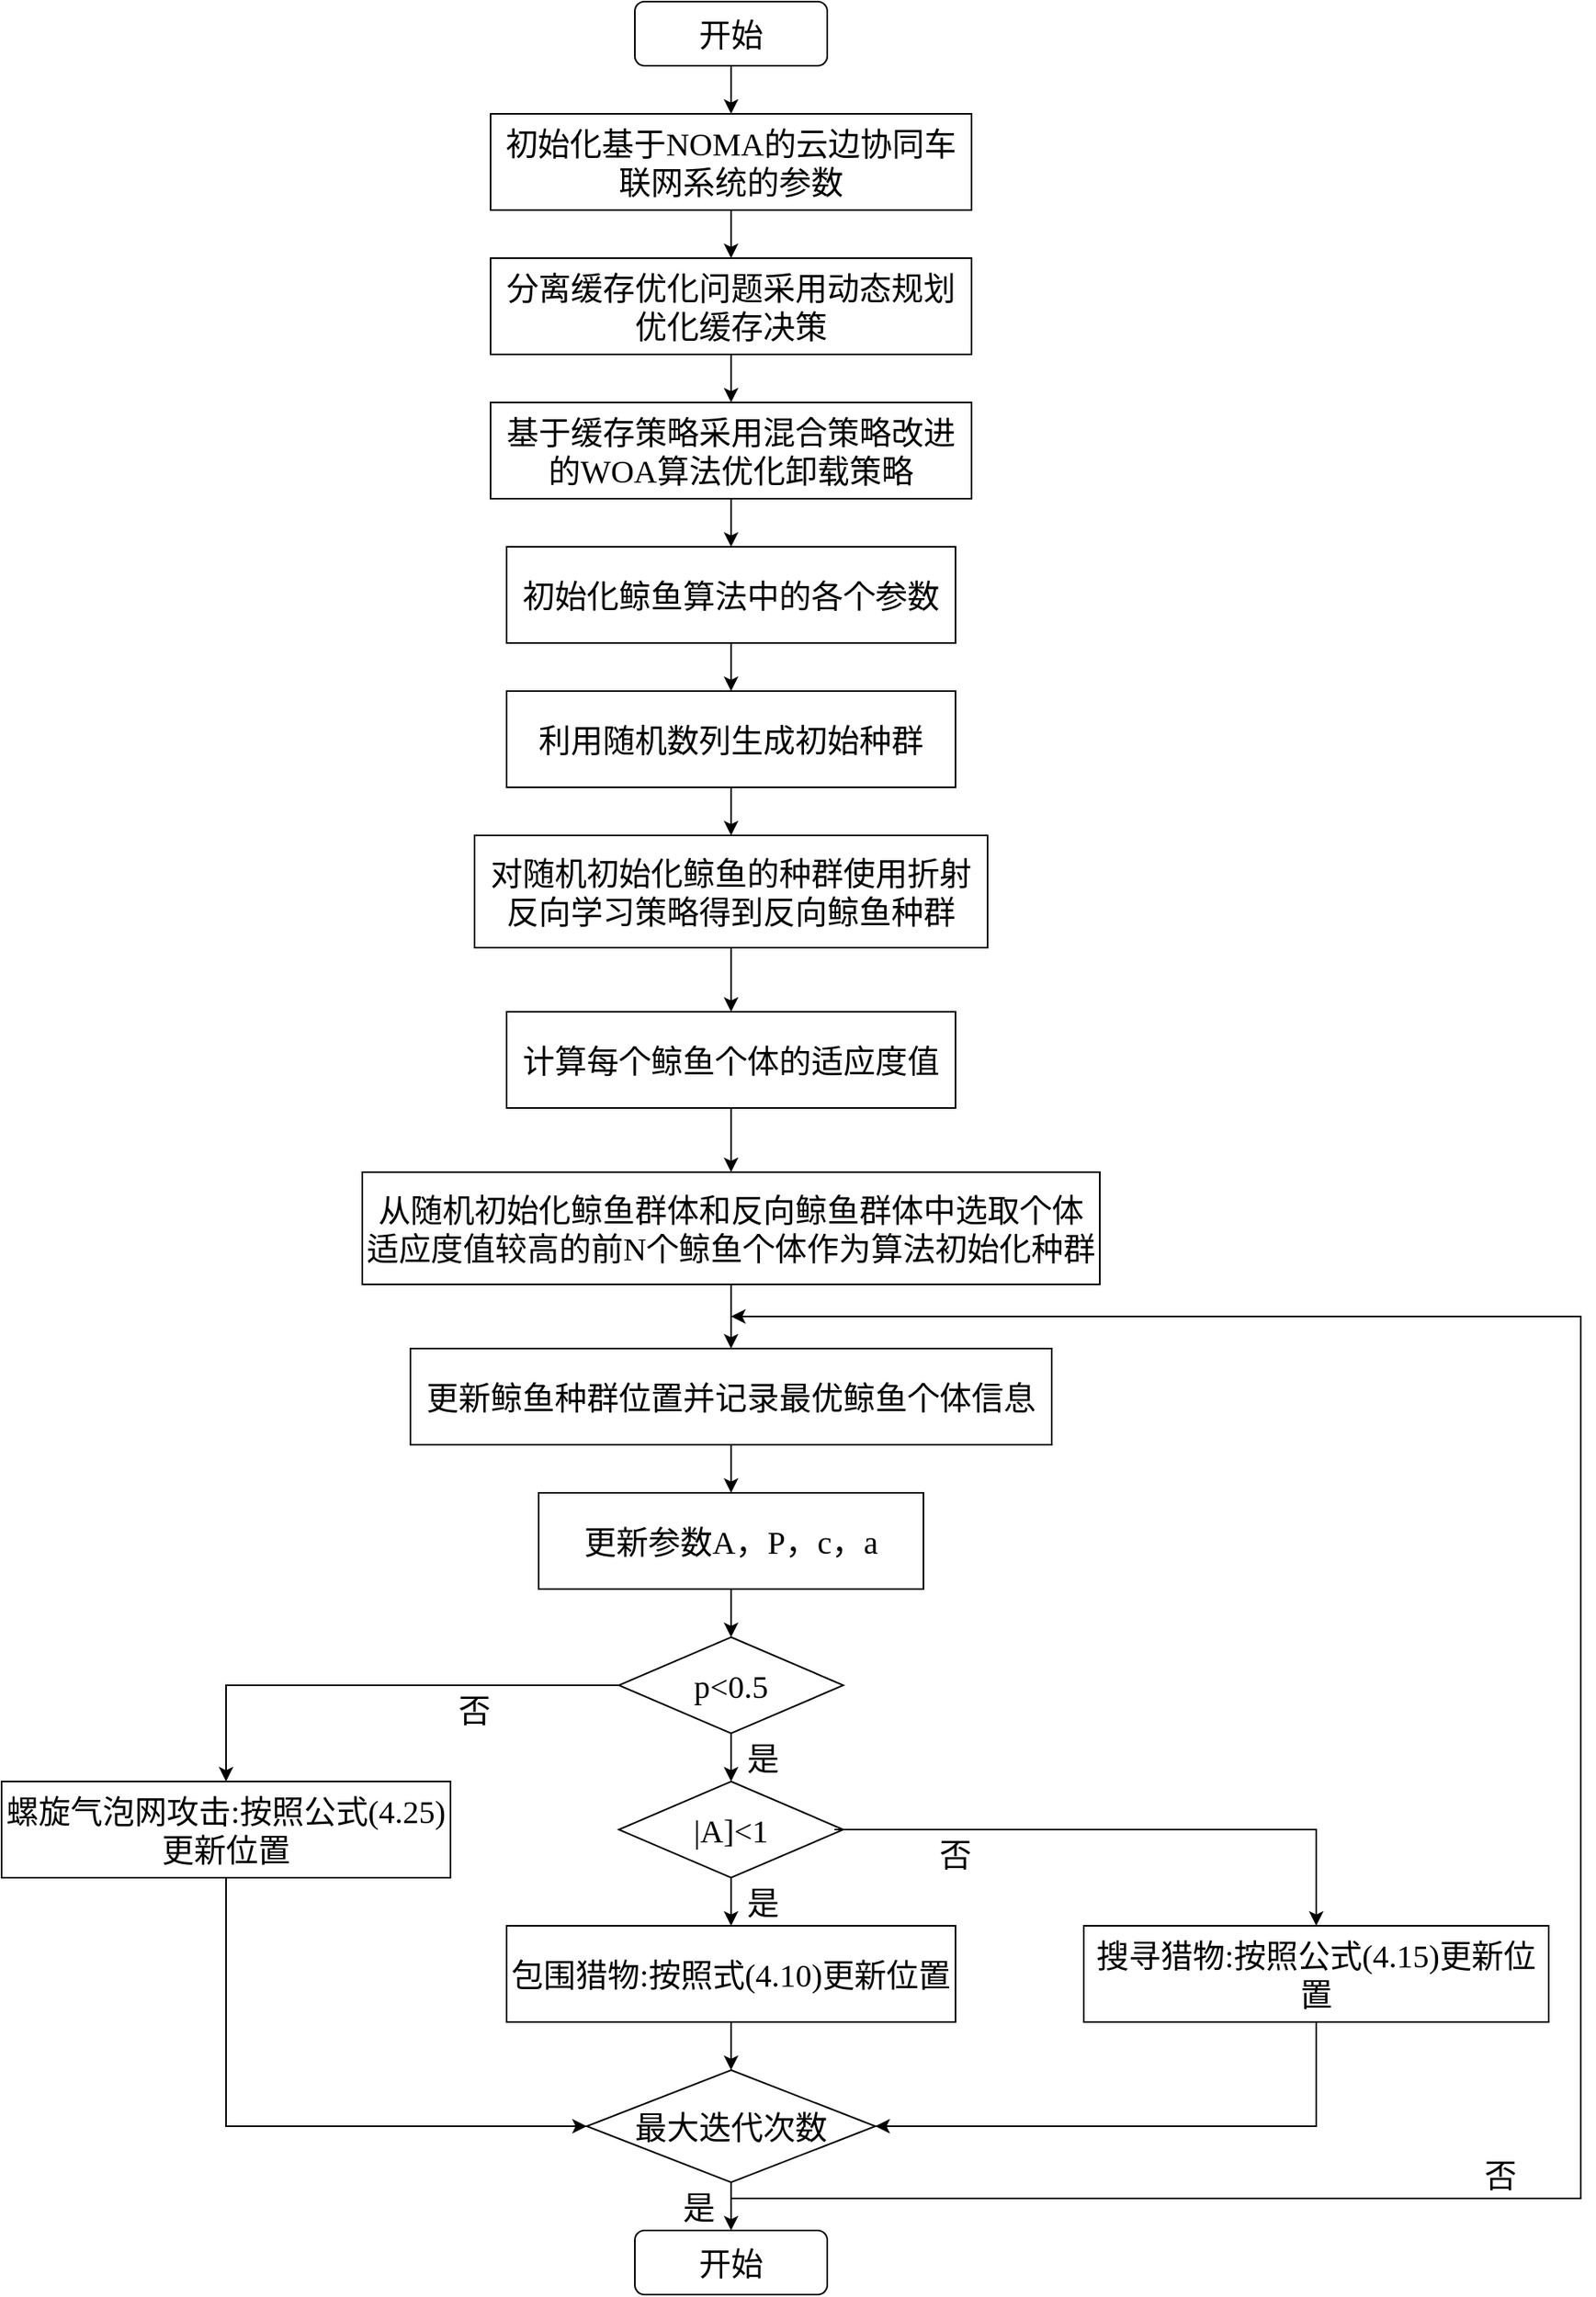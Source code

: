 <mxfile version="26.2.9">
  <diagram name="第 1 页" id="wU-X7JaxsdOvZIsjRF7p">
    <mxGraphModel dx="1215" dy="730" grid="1" gridSize="10" guides="1" tooltips="1" connect="1" arrows="1" fold="1" page="1" pageScale="1" pageWidth="1010" pageHeight="1450" math="0" shadow="0">
      <root>
        <mxCell id="0" />
        <mxCell id="1" parent="0" />
        <mxCell id="o_MQlFLdlcNvu8LTCIbA-27" value="" style="edgeStyle=orthogonalEdgeStyle;rounded=0;orthogonalLoop=1;jettySize=auto;html=1;fontFamily=Verdana;fontSize=18;" parent="1" source="o_MQlFLdlcNvu8LTCIbA-28" target="o_MQlFLdlcNvu8LTCIbA-30" edge="1">
          <mxGeometry relative="1" as="geometry" />
        </mxCell>
        <mxCell id="o_MQlFLdlcNvu8LTCIbA-28" value="&lt;font style=&quot;vertical-align: inherit;&quot;&gt;&lt;font style=&quot;vertical-align: inherit;&quot;&gt;开始&lt;/font&gt;&lt;/font&gt;" style="rounded=1;whiteSpace=wrap;html=1;fontSize=20;glass=0;strokeWidth=1;shadow=0;fontFamily=宋体;" parent="1" vertex="1">
          <mxGeometry x="405" y="10" width="120" height="40" as="geometry" />
        </mxCell>
        <mxCell id="o_MQlFLdlcNvu8LTCIbA-29" value="" style="edgeStyle=orthogonalEdgeStyle;rounded=0;orthogonalLoop=1;jettySize=auto;html=1;fontFamily=Verdana;fontSize=18;" parent="1" source="o_MQlFLdlcNvu8LTCIbA-30" target="o_MQlFLdlcNvu8LTCIbA-32" edge="1">
          <mxGeometry relative="1" as="geometry" />
        </mxCell>
        <mxCell id="o_MQlFLdlcNvu8LTCIbA-30" value="&lt;font style=&quot;vertical-align: inherit;&quot;&gt;&lt;font style=&quot;vertical-align: inherit;&quot;&gt;初始化基于&lt;/font&gt;&lt;font face=&quot;Times New Roman&quot; style=&quot;vertical-align: inherit;&quot;&gt;NOMA&lt;/font&gt;&lt;font style=&quot;vertical-align: inherit;&quot;&gt;的云边协同车联网系统的参数&lt;/font&gt;&lt;/font&gt;" style="rounded=0;whiteSpace=wrap;html=1;fontFamily=宋体;fontSize=20;" parent="1" vertex="1">
          <mxGeometry x="315" y="80" width="300" height="60" as="geometry" />
        </mxCell>
        <mxCell id="o_MQlFLdlcNvu8LTCIbA-31" value="" style="edgeStyle=orthogonalEdgeStyle;rounded=0;orthogonalLoop=1;jettySize=auto;html=1;fontFamily=Verdana;fontSize=18;" parent="1" source="o_MQlFLdlcNvu8LTCIbA-32" target="o_MQlFLdlcNvu8LTCIbA-34" edge="1">
          <mxGeometry relative="1" as="geometry" />
        </mxCell>
        <mxCell id="o_MQlFLdlcNvu8LTCIbA-32" value="&lt;font style=&quot;vertical-align: inherit;&quot;&gt;&lt;font style=&quot;vertical-align: inherit;&quot;&gt;分离缓存优化问题采用动态规划优化缓存决策&lt;/font&gt;&lt;/font&gt;" style="rounded=0;whiteSpace=wrap;html=1;fontFamily=宋体;fontSize=20;" parent="1" vertex="1">
          <mxGeometry x="315" y="170" width="300" height="60" as="geometry" />
        </mxCell>
        <mxCell id="o_MQlFLdlcNvu8LTCIbA-33" value="" style="edgeStyle=orthogonalEdgeStyle;rounded=0;orthogonalLoop=1;jettySize=auto;html=1;fontFamily=Verdana;fontSize=18;" parent="1" source="o_MQlFLdlcNvu8LTCIbA-34" target="o_MQlFLdlcNvu8LTCIbA-36" edge="1">
          <mxGeometry relative="1" as="geometry" />
        </mxCell>
        <mxCell id="o_MQlFLdlcNvu8LTCIbA-34" value="&lt;font style=&quot;vertical-align: inherit;&quot;&gt;&lt;font style=&quot;vertical-align: inherit;&quot;&gt;基于缓存策略采用&lt;font face=&quot;宋体&quot;&gt;混合策略改进的&lt;/font&gt;&lt;font face=&quot;Times New Roman&quot;&gt;WOA&lt;/font&gt;&lt;font face=&quot;宋体&quot;&gt;算法&lt;/font&gt;优化卸载策略&lt;/font&gt;&lt;/font&gt;" style="rounded=0;whiteSpace=wrap;html=1;fontFamily=宋体;fontSize=20;" parent="1" vertex="1">
          <mxGeometry x="315" y="260" width="300" height="60" as="geometry" />
        </mxCell>
        <mxCell id="o_MQlFLdlcNvu8LTCIbA-35" value="" style="edgeStyle=orthogonalEdgeStyle;rounded=0;orthogonalLoop=1;jettySize=auto;html=1;fontFamily=Verdana;fontSize=18;" parent="1" source="o_MQlFLdlcNvu8LTCIbA-36" target="o_MQlFLdlcNvu8LTCIbA-38" edge="1">
          <mxGeometry relative="1" as="geometry" />
        </mxCell>
        <mxCell id="o_MQlFLdlcNvu8LTCIbA-36" value="&lt;font style=&quot;vertical-align: inherit;&quot;&gt;&lt;font style=&quot;vertical-align: inherit;&quot;&gt;初始化鲸鱼算法中的各个参数&lt;/font&gt;&lt;/font&gt;" style="rounded=0;whiteSpace=wrap;html=1;fontFamily=宋体;fontSize=20;" parent="1" vertex="1">
          <mxGeometry x="325" y="350" width="280" height="60" as="geometry" />
        </mxCell>
        <mxCell id="o_MQlFLdlcNvu8LTCIbA-37" value="" style="edgeStyle=orthogonalEdgeStyle;rounded=0;orthogonalLoop=1;jettySize=auto;html=1;fontFamily=Verdana;fontSize=18;" parent="1" source="o_MQlFLdlcNvu8LTCIbA-38" target="o_MQlFLdlcNvu8LTCIbA-40" edge="1">
          <mxGeometry relative="1" as="geometry" />
        </mxCell>
        <mxCell id="o_MQlFLdlcNvu8LTCIbA-38" value="&lt;font style=&quot;vertical-align: inherit;&quot;&gt;&lt;font style=&quot;vertical-align: inherit;&quot;&gt;利用随机数列生成初始种群&lt;/font&gt;&lt;/font&gt;" style="rounded=0;whiteSpace=wrap;html=1;fontFamily=宋体;fontSize=20;" parent="1" vertex="1">
          <mxGeometry x="325" y="440" width="280" height="60" as="geometry" />
        </mxCell>
        <mxCell id="o_MQlFLdlcNvu8LTCIbA-39" value="" style="edgeStyle=orthogonalEdgeStyle;rounded=0;orthogonalLoop=1;jettySize=auto;html=1;fontFamily=Verdana;fontSize=18;" parent="1" source="o_MQlFLdlcNvu8LTCIbA-40" target="o_MQlFLdlcNvu8LTCIbA-42" edge="1">
          <mxGeometry relative="1" as="geometry" />
        </mxCell>
        <mxCell id="o_MQlFLdlcNvu8LTCIbA-40" value="&lt;font style=&quot;vertical-align: inherit;&quot;&gt;&lt;font style=&quot;vertical-align: inherit;&quot;&gt;对随机初始化鲸鱼的种群使用折射反向学习策略得到反向鲸鱼种群&lt;/font&gt;&lt;/font&gt;" style="rounded=0;whiteSpace=wrap;html=1;fontFamily=宋体;fontSize=20;" parent="1" vertex="1">
          <mxGeometry x="305" y="530" width="320" height="70" as="geometry" />
        </mxCell>
        <mxCell id="o_MQlFLdlcNvu8LTCIbA-41" value="" style="edgeStyle=orthogonalEdgeStyle;rounded=0;orthogonalLoop=1;jettySize=auto;html=1;fontFamily=Verdana;fontSize=18;" parent="1" source="o_MQlFLdlcNvu8LTCIbA-42" target="o_MQlFLdlcNvu8LTCIbA-44" edge="1">
          <mxGeometry relative="1" as="geometry" />
        </mxCell>
        <mxCell id="o_MQlFLdlcNvu8LTCIbA-42" value="&lt;font style=&quot;vertical-align: inherit;&quot;&gt;&lt;font style=&quot;vertical-align: inherit;&quot;&gt;计算每个鲸鱼个体的适应度值&lt;/font&gt;&lt;/font&gt;" style="rounded=0;whiteSpace=wrap;html=1;fontFamily=宋体;fontSize=20;" parent="1" vertex="1">
          <mxGeometry x="325" y="640" width="280" height="60" as="geometry" />
        </mxCell>
        <mxCell id="o_MQlFLdlcNvu8LTCIbA-43" value="" style="edgeStyle=orthogonalEdgeStyle;rounded=0;orthogonalLoop=1;jettySize=auto;html=1;fontFamily=Verdana;fontSize=18;" parent="1" source="o_MQlFLdlcNvu8LTCIbA-44" target="o_MQlFLdlcNvu8LTCIbA-46" edge="1">
          <mxGeometry relative="1" as="geometry" />
        </mxCell>
        <mxCell id="o_MQlFLdlcNvu8LTCIbA-44" value="&lt;font style=&quot;vertical-align: inherit;&quot;&gt;&lt;font style=&quot;vertical-align: inherit;&quot;&gt;&lt;font style=&quot;vertical-align: inherit;&quot;&gt;&lt;font style=&quot;vertical-align: inherit;&quot;&gt;从随机初始化鲸鱼群体和反向鲸鱼群体中选取个体适应度值较高的前&lt;/font&gt;&lt;/font&gt;&lt;font face=&quot;Times New Roman&quot;&gt;&lt;font style=&quot;vertical-align: inherit;&quot;&gt;&lt;font style=&quot;vertical-align: inherit;&quot;&gt;N&lt;/font&gt;&lt;/font&gt;&lt;/font&gt;&lt;font style=&quot;vertical-align: inherit;&quot;&gt;&lt;font style=&quot;vertical-align: inherit;&quot;&gt;个鲸鱼个体作为算法初始化种群&lt;/font&gt;&lt;/font&gt;&lt;/font&gt;&lt;/font&gt;" style="rounded=0;whiteSpace=wrap;html=1;fontFamily=宋体;fontSize=20;" parent="1" vertex="1">
          <mxGeometry x="235" y="740" width="460" height="70" as="geometry" />
        </mxCell>
        <mxCell id="tspWL6LLkXULz-4tdyGN-4" value="" style="edgeStyle=orthogonalEdgeStyle;rounded=0;orthogonalLoop=1;jettySize=auto;html=1;" parent="1" source="o_MQlFLdlcNvu8LTCIbA-46" target="tspWL6LLkXULz-4tdyGN-1" edge="1">
          <mxGeometry relative="1" as="geometry" />
        </mxCell>
        <mxCell id="o_MQlFLdlcNvu8LTCIbA-46" value="&lt;font style=&quot;vertical-align: inherit;&quot;&gt;&lt;font style=&quot;vertical-align: inherit;&quot;&gt;更新鲸鱼种群位置并记录最优鲸鱼个体信息&lt;/font&gt;&lt;/font&gt;" style="rounded=0;whiteSpace=wrap;html=1;fontFamily=宋体;fontSize=20;" parent="1" vertex="1">
          <mxGeometry x="265" y="850" width="400" height="60" as="geometry" />
        </mxCell>
        <mxCell id="tspWL6LLkXULz-4tdyGN-6" value="" style="edgeStyle=orthogonalEdgeStyle;rounded=0;orthogonalLoop=1;jettySize=auto;html=1;" parent="1" source="tspWL6LLkXULz-4tdyGN-1" target="tspWL6LLkXULz-4tdyGN-5" edge="1">
          <mxGeometry relative="1" as="geometry" />
        </mxCell>
        <mxCell id="tspWL6LLkXULz-4tdyGN-1" value="&lt;font style=&quot;vertical-align: inherit;&quot;&gt;&lt;font face=&quot;宋体&quot; style=&quot;vertical-align: inherit;&quot;&gt;更新参数&lt;/font&gt;&lt;font face=&quot;Times New Roman&quot; style=&quot;vertical-align: inherit;&quot;&gt;A，P，c，a&lt;/font&gt;&lt;/font&gt;" style="rounded=0;whiteSpace=wrap;html=1;fontFamily=宋体;fontSize=20;" parent="1" vertex="1">
          <mxGeometry x="345" y="940" width="240" height="60" as="geometry" />
        </mxCell>
        <mxCell id="tspWL6LLkXULz-4tdyGN-8" value="" style="edgeStyle=orthogonalEdgeStyle;rounded=0;orthogonalLoop=1;jettySize=auto;html=1;" parent="1" source="tspWL6LLkXULz-4tdyGN-5" target="tspWL6LLkXULz-4tdyGN-7" edge="1">
          <mxGeometry relative="1" as="geometry" />
        </mxCell>
        <mxCell id="tspWL6LLkXULz-4tdyGN-5" value="&lt;font&gt;p&amp;lt;0.5&lt;/font&gt;" style="rhombus;whiteSpace=wrap;html=1;fontFamily=Times New Roman;fontSize=20;" parent="1" vertex="1">
          <mxGeometry x="395" y="1030" width="140" height="60" as="geometry" />
        </mxCell>
        <mxCell id="tspWL6LLkXULz-4tdyGN-11" value="" style="edgeStyle=orthogonalEdgeStyle;rounded=0;orthogonalLoop=1;jettySize=auto;html=1;" parent="1" source="tspWL6LLkXULz-4tdyGN-7" target="tspWL6LLkXULz-4tdyGN-9" edge="1">
          <mxGeometry relative="1" as="geometry" />
        </mxCell>
        <mxCell id="tspWL6LLkXULz-4tdyGN-7" value="&lt;font&gt;&lt;span&gt;|A]&amp;lt;1&lt;/span&gt;&lt;/font&gt;" style="rhombus;whiteSpace=wrap;html=1;fontFamily=Times New Roman;fontSize=20;" parent="1" vertex="1">
          <mxGeometry x="395" y="1120" width="140" height="60" as="geometry" />
        </mxCell>
        <mxCell id="tspWL6LLkXULz-4tdyGN-15" value="" style="edgeStyle=orthogonalEdgeStyle;rounded=0;orthogonalLoop=1;jettySize=auto;html=1;" parent="1" source="tspWL6LLkXULz-4tdyGN-9" target="tspWL6LLkXULz-4tdyGN-14" edge="1">
          <mxGeometry relative="1" as="geometry" />
        </mxCell>
        <mxCell id="tspWL6LLkXULz-4tdyGN-9" value="&lt;font style=&quot;vertical-align: inherit;&quot;&gt;&lt;font style=&quot;vertical-align: inherit;&quot;&gt;包围猎物:按照式&lt;font face=&quot;Times New Roman&quot;&gt;(4.10)&lt;/font&gt;更新位置&lt;/font&gt;&lt;/font&gt;" style="rounded=0;whiteSpace=wrap;html=1;fontFamily=宋体;fontSize=20;" parent="1" vertex="1">
          <mxGeometry x="325" y="1210" width="280" height="60" as="geometry" />
        </mxCell>
        <mxCell id="tspWL6LLkXULz-4tdyGN-12" value="&lt;font style=&quot;vertical-align: inherit;&quot;&gt;&lt;font style=&quot;vertical-align: inherit;&quot;&gt;螺旋气泡网攻击:按照公式&lt;font face=&quot;Times New Roman&quot;&gt;(4.25)&lt;/font&gt;更新位置&lt;/font&gt;&lt;/font&gt;" style="rounded=0;whiteSpace=wrap;html=1;fontFamily=宋体;fontSize=20;" parent="1" vertex="1">
          <mxGeometry x="10" y="1120" width="280" height="60" as="geometry" />
        </mxCell>
        <mxCell id="tspWL6LLkXULz-4tdyGN-13" value="&lt;font style=&quot;vertical-align: inherit;&quot;&gt;&lt;font style=&quot;vertical-align: inherit;&quot;&gt;搜寻猎物:按照公式&lt;font face=&quot;Times New Roman&quot;&gt;(4.15)&lt;/font&gt;更新位置&lt;/font&gt;&lt;/font&gt;" style="rounded=0;whiteSpace=wrap;html=1;fontFamily=宋体;fontSize=20;" parent="1" vertex="1">
          <mxGeometry x="685" y="1210" width="290" height="60" as="geometry" />
        </mxCell>
        <mxCell id="tspWL6LLkXULz-4tdyGN-17" value="" style="edgeStyle=orthogonalEdgeStyle;rounded=0;orthogonalLoop=1;jettySize=auto;html=1;" parent="1" source="tspWL6LLkXULz-4tdyGN-14" target="tspWL6LLkXULz-4tdyGN-16" edge="1">
          <mxGeometry relative="1" as="geometry" />
        </mxCell>
        <mxCell id="tspWL6LLkXULz-4tdyGN-14" value="&lt;font&gt;&lt;span&gt;最大迭代次数&lt;/span&gt;&lt;/font&gt;" style="rhombus;whiteSpace=wrap;html=1;fontFamily=宋体;fontSize=20;" parent="1" vertex="1">
          <mxGeometry x="375" y="1300" width="180" height="70" as="geometry" />
        </mxCell>
        <mxCell id="tspWL6LLkXULz-4tdyGN-16" value="&lt;font style=&quot;vertical-align: inherit;&quot;&gt;&lt;font style=&quot;vertical-align: inherit;&quot;&gt;开始&lt;/font&gt;&lt;/font&gt;" style="rounded=1;whiteSpace=wrap;html=1;fontSize=20;glass=0;strokeWidth=1;shadow=0;fontFamily=宋体;" parent="1" vertex="1">
          <mxGeometry x="405" y="1400" width="120" height="40" as="geometry" />
        </mxCell>
        <mxCell id="tspWL6LLkXULz-4tdyGN-18" value="" style="endArrow=classic;html=1;rounded=0;exitX=0;exitY=0.5;exitDx=0;exitDy=0;entryX=0.5;entryY=0;entryDx=0;entryDy=0;" parent="1" source="tspWL6LLkXULz-4tdyGN-5" target="tspWL6LLkXULz-4tdyGN-12" edge="1">
          <mxGeometry width="50" height="50" relative="1" as="geometry">
            <mxPoint x="55" y="1090" as="sourcePoint" />
            <mxPoint x="105" y="1040" as="targetPoint" />
            <Array as="points">
              <mxPoint x="150" y="1060" />
            </Array>
          </mxGeometry>
        </mxCell>
        <mxCell id="tspWL6LLkXULz-4tdyGN-19" value="" style="endArrow=classic;html=1;rounded=0;exitX=0.961;exitY=0.501;exitDx=0;exitDy=0;exitPerimeter=0;entryX=0.5;entryY=0;entryDx=0;entryDy=0;" parent="1" source="tspWL6LLkXULz-4tdyGN-7" target="tspWL6LLkXULz-4tdyGN-13" edge="1">
          <mxGeometry width="50" height="50" relative="1" as="geometry">
            <mxPoint x="635" y="1170" as="sourcePoint" />
            <mxPoint x="685" y="1120" as="targetPoint" />
            <Array as="points">
              <mxPoint x="830" y="1150" />
            </Array>
          </mxGeometry>
        </mxCell>
        <mxCell id="tspWL6LLkXULz-4tdyGN-20" value="" style="endArrow=classic;html=1;rounded=0;exitX=0.5;exitY=1;exitDx=0;exitDy=0;entryX=0;entryY=0.5;entryDx=0;entryDy=0;" parent="1" source="tspWL6LLkXULz-4tdyGN-12" target="tspWL6LLkXULz-4tdyGN-14" edge="1">
          <mxGeometry width="50" height="50" relative="1" as="geometry">
            <mxPoint x="135" y="1350" as="sourcePoint" />
            <mxPoint x="185" y="1300" as="targetPoint" />
            <Array as="points">
              <mxPoint x="150" y="1335" />
            </Array>
          </mxGeometry>
        </mxCell>
        <mxCell id="tspWL6LLkXULz-4tdyGN-21" value="" style="endArrow=classic;html=1;rounded=0;exitX=0.5;exitY=1;exitDx=0;exitDy=0;entryX=1;entryY=0.5;entryDx=0;entryDy=0;" parent="1" source="tspWL6LLkXULz-4tdyGN-13" target="tspWL6LLkXULz-4tdyGN-14" edge="1">
          <mxGeometry width="50" height="50" relative="1" as="geometry">
            <mxPoint x="805" y="1400" as="sourcePoint" />
            <mxPoint x="855" y="1350" as="targetPoint" />
            <Array as="points">
              <mxPoint x="830" y="1335" />
            </Array>
          </mxGeometry>
        </mxCell>
        <mxCell id="tspWL6LLkXULz-4tdyGN-22" value="" style="endArrow=classic;html=1;rounded=0;" parent="1" edge="1">
          <mxGeometry width="50" height="50" relative="1" as="geometry">
            <mxPoint x="465" y="1380" as="sourcePoint" />
            <mxPoint x="465" y="830" as="targetPoint" />
            <Array as="points">
              <mxPoint x="995" y="1380" />
              <mxPoint x="995" y="830" />
            </Array>
          </mxGeometry>
        </mxCell>
        <mxCell id="tspWL6LLkXULz-4tdyGN-23" value="&lt;font&gt;是&lt;/font&gt;" style="text;html=1;align=center;verticalAlign=middle;whiteSpace=wrap;rounded=0;fontFamily=宋体;fontSize=20;" parent="1" vertex="1">
          <mxGeometry x="455" y="1090" width="60" height="30" as="geometry" />
        </mxCell>
        <mxCell id="tspWL6LLkXULz-4tdyGN-24" value="&lt;font&gt;是&lt;/font&gt;" style="text;html=1;align=center;verticalAlign=middle;whiteSpace=wrap;rounded=0;fontFamily=宋体;fontSize=20;" parent="1" vertex="1">
          <mxGeometry x="455" y="1180" width="60" height="30" as="geometry" />
        </mxCell>
        <mxCell id="tspWL6LLkXULz-4tdyGN-25" value="&lt;font&gt;是&lt;/font&gt;" style="text;html=1;align=center;verticalAlign=middle;whiteSpace=wrap;rounded=0;fontFamily=宋体;fontSize=20;" parent="1" vertex="1">
          <mxGeometry x="415" y="1370" width="60" height="30" as="geometry" />
        </mxCell>
        <mxCell id="tspWL6LLkXULz-4tdyGN-26" value="&lt;font&gt;否&lt;/font&gt;" style="text;html=1;align=center;verticalAlign=middle;whiteSpace=wrap;rounded=0;fontFamily=宋体;fontSize=20;" parent="1" vertex="1">
          <mxGeometry x="275" y="1060" width="60" height="30" as="geometry" />
        </mxCell>
        <mxCell id="tspWL6LLkXULz-4tdyGN-27" value="&lt;font&gt;否&lt;/font&gt;" style="text;html=1;align=center;verticalAlign=middle;whiteSpace=wrap;rounded=0;fontFamily=宋体;fontSize=20;" parent="1" vertex="1">
          <mxGeometry x="575" y="1150" width="60" height="30" as="geometry" />
        </mxCell>
        <mxCell id="tspWL6LLkXULz-4tdyGN-28" value="&lt;font&gt;否&lt;/font&gt;" style="text;html=1;align=center;verticalAlign=middle;whiteSpace=wrap;rounded=0;fontFamily=宋体;fontSize=20;" parent="1" vertex="1">
          <mxGeometry x="915" y="1350" width="60" height="30" as="geometry" />
        </mxCell>
      </root>
    </mxGraphModel>
  </diagram>
</mxfile>
